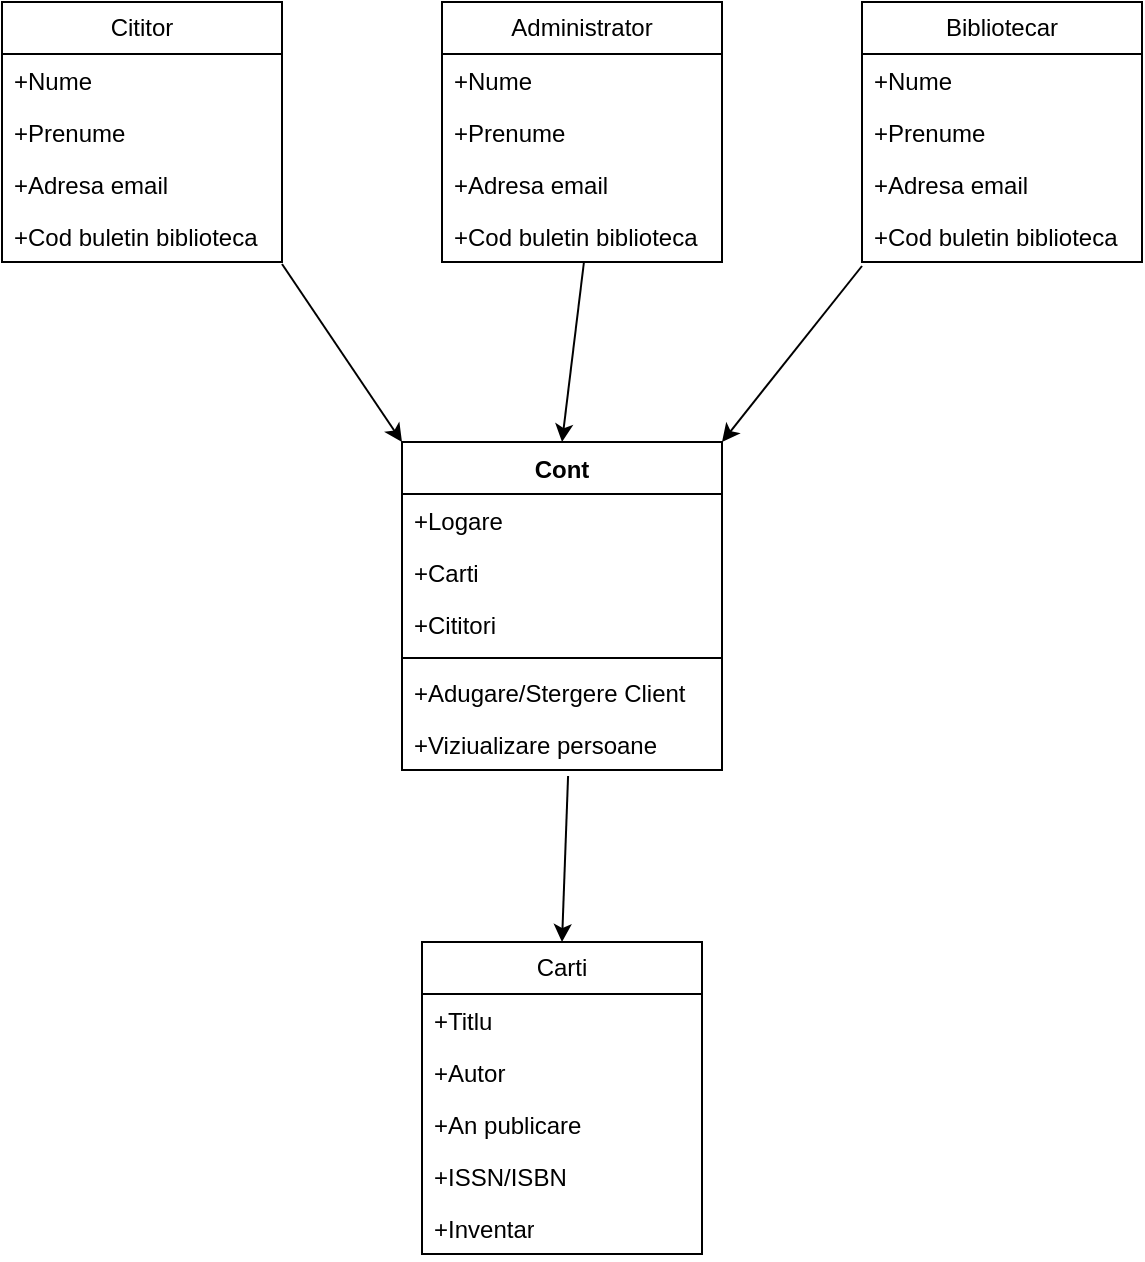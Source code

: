 <mxfile scale="1" border="0" version="24.9.0">
  <diagram name="Page-1" id="BulN6YcXsGgppmdgQSjT">
    <mxGraphModel grid="1" page="1" gridSize="10" guides="1" tooltips="1" connect="1" arrows="1" fold="1" pageScale="1" pageWidth="827" pageHeight="583" math="0" shadow="0">
      <root>
        <mxCell id="0" />
        <mxCell id="1" parent="0" />
        <mxCell id="OIKubroH4fajOnPLt1ib-1" value="Cititor" style="swimlane;fontStyle=0;childLayout=stackLayout;horizontal=1;startSize=26;fillColor=none;horizontalStack=0;resizeParent=1;resizeParentMax=0;resizeLast=0;collapsible=1;marginBottom=0;whiteSpace=wrap;html=1;" vertex="1" parent="1">
          <mxGeometry x="110" y="130" width="140" height="130" as="geometry" />
        </mxCell>
        <mxCell id="OIKubroH4fajOnPLt1ib-2" value="+Nume" style="text;strokeColor=none;fillColor=none;align=left;verticalAlign=top;spacingLeft=4;spacingRight=4;overflow=hidden;rotatable=0;points=[[0,0.5],[1,0.5]];portConstraint=eastwest;whiteSpace=wrap;html=1;" vertex="1" parent="OIKubroH4fajOnPLt1ib-1">
          <mxGeometry y="26" width="140" height="26" as="geometry" />
        </mxCell>
        <mxCell id="OIKubroH4fajOnPLt1ib-3" value="+Prenume" style="text;strokeColor=none;fillColor=none;align=left;verticalAlign=top;spacingLeft=4;spacingRight=4;overflow=hidden;rotatable=0;points=[[0,0.5],[1,0.5]];portConstraint=eastwest;whiteSpace=wrap;html=1;" vertex="1" parent="OIKubroH4fajOnPLt1ib-1">
          <mxGeometry y="52" width="140" height="26" as="geometry" />
        </mxCell>
        <mxCell id="OIKubroH4fajOnPLt1ib-4" value="+Adresa email" style="text;strokeColor=none;fillColor=none;align=left;verticalAlign=top;spacingLeft=4;spacingRight=4;overflow=hidden;rotatable=0;points=[[0,0.5],[1,0.5]];portConstraint=eastwest;whiteSpace=wrap;html=1;" vertex="1" parent="OIKubroH4fajOnPLt1ib-1">
          <mxGeometry y="78" width="140" height="26" as="geometry" />
        </mxCell>
        <mxCell id="OIKubroH4fajOnPLt1ib-5" value="+Cod buletin biblioteca" style="text;strokeColor=none;fillColor=none;align=left;verticalAlign=top;spacingLeft=4;spacingRight=4;overflow=hidden;rotatable=0;points=[[0,0.5],[1,0.5]];portConstraint=eastwest;whiteSpace=wrap;html=1;" vertex="1" parent="OIKubroH4fajOnPLt1ib-1">
          <mxGeometry y="104" width="140" height="26" as="geometry" />
        </mxCell>
        <mxCell id="OIKubroH4fajOnPLt1ib-6" value="Administrator" style="swimlane;fontStyle=0;childLayout=stackLayout;horizontal=1;startSize=26;fillColor=none;horizontalStack=0;resizeParent=1;resizeParentMax=0;resizeLast=0;collapsible=1;marginBottom=0;whiteSpace=wrap;html=1;" vertex="1" parent="1">
          <mxGeometry x="330" y="130" width="140" height="130" as="geometry" />
        </mxCell>
        <mxCell id="OIKubroH4fajOnPLt1ib-7" value="+Nume" style="text;strokeColor=none;fillColor=none;align=left;verticalAlign=top;spacingLeft=4;spacingRight=4;overflow=hidden;rotatable=0;points=[[0,0.5],[1,0.5]];portConstraint=eastwest;whiteSpace=wrap;html=1;" vertex="1" parent="OIKubroH4fajOnPLt1ib-6">
          <mxGeometry y="26" width="140" height="26" as="geometry" />
        </mxCell>
        <mxCell id="OIKubroH4fajOnPLt1ib-8" value="+Prenume" style="text;strokeColor=none;fillColor=none;align=left;verticalAlign=top;spacingLeft=4;spacingRight=4;overflow=hidden;rotatable=0;points=[[0,0.5],[1,0.5]];portConstraint=eastwest;whiteSpace=wrap;html=1;" vertex="1" parent="OIKubroH4fajOnPLt1ib-6">
          <mxGeometry y="52" width="140" height="26" as="geometry" />
        </mxCell>
        <mxCell id="OIKubroH4fajOnPLt1ib-9" value="+Adresa email" style="text;strokeColor=none;fillColor=none;align=left;verticalAlign=top;spacingLeft=4;spacingRight=4;overflow=hidden;rotatable=0;points=[[0,0.5],[1,0.5]];portConstraint=eastwest;whiteSpace=wrap;html=1;" vertex="1" parent="OIKubroH4fajOnPLt1ib-6">
          <mxGeometry y="78" width="140" height="26" as="geometry" />
        </mxCell>
        <mxCell id="OIKubroH4fajOnPLt1ib-10" value="+Cod buletin biblioteca" style="text;strokeColor=none;fillColor=none;align=left;verticalAlign=top;spacingLeft=4;spacingRight=4;overflow=hidden;rotatable=0;points=[[0,0.5],[1,0.5]];portConstraint=eastwest;whiteSpace=wrap;html=1;" vertex="1" parent="OIKubroH4fajOnPLt1ib-6">
          <mxGeometry y="104" width="140" height="26" as="geometry" />
        </mxCell>
        <mxCell id="OIKubroH4fajOnPLt1ib-11" value="Bibliotecar" style="swimlane;fontStyle=0;childLayout=stackLayout;horizontal=1;startSize=26;fillColor=none;horizontalStack=0;resizeParent=1;resizeParentMax=0;resizeLast=0;collapsible=1;marginBottom=0;whiteSpace=wrap;html=1;" vertex="1" parent="1">
          <mxGeometry x="540" y="130" width="140" height="130" as="geometry" />
        </mxCell>
        <mxCell id="OIKubroH4fajOnPLt1ib-12" value="+Nume" style="text;strokeColor=none;fillColor=none;align=left;verticalAlign=top;spacingLeft=4;spacingRight=4;overflow=hidden;rotatable=0;points=[[0,0.5],[1,0.5]];portConstraint=eastwest;whiteSpace=wrap;html=1;" vertex="1" parent="OIKubroH4fajOnPLt1ib-11">
          <mxGeometry y="26" width="140" height="26" as="geometry" />
        </mxCell>
        <mxCell id="OIKubroH4fajOnPLt1ib-13" value="+Prenume" style="text;strokeColor=none;fillColor=none;align=left;verticalAlign=top;spacingLeft=4;spacingRight=4;overflow=hidden;rotatable=0;points=[[0,0.5],[1,0.5]];portConstraint=eastwest;whiteSpace=wrap;html=1;" vertex="1" parent="OIKubroH4fajOnPLt1ib-11">
          <mxGeometry y="52" width="140" height="26" as="geometry" />
        </mxCell>
        <mxCell id="OIKubroH4fajOnPLt1ib-14" value="+Adresa email" style="text;strokeColor=none;fillColor=none;align=left;verticalAlign=top;spacingLeft=4;spacingRight=4;overflow=hidden;rotatable=0;points=[[0,0.5],[1,0.5]];portConstraint=eastwest;whiteSpace=wrap;html=1;" vertex="1" parent="OIKubroH4fajOnPLt1ib-11">
          <mxGeometry y="78" width="140" height="26" as="geometry" />
        </mxCell>
        <mxCell id="OIKubroH4fajOnPLt1ib-15" value="+Cod buletin biblioteca" style="text;strokeColor=none;fillColor=none;align=left;verticalAlign=top;spacingLeft=4;spacingRight=4;overflow=hidden;rotatable=0;points=[[0,0.5],[1,0.5]];portConstraint=eastwest;whiteSpace=wrap;html=1;" vertex="1" parent="OIKubroH4fajOnPLt1ib-11">
          <mxGeometry y="104" width="140" height="26" as="geometry" />
        </mxCell>
        <mxCell id="OIKubroH4fajOnPLt1ib-16" value="Carti" style="swimlane;fontStyle=0;childLayout=stackLayout;horizontal=1;startSize=26;fillColor=none;horizontalStack=0;resizeParent=1;resizeParentMax=0;resizeLast=0;collapsible=1;marginBottom=0;whiteSpace=wrap;html=1;" vertex="1" parent="1">
          <mxGeometry x="320" y="600" width="140" height="156" as="geometry" />
        </mxCell>
        <mxCell id="OIKubroH4fajOnPLt1ib-17" value="+Titlu" style="text;strokeColor=none;fillColor=none;align=left;verticalAlign=top;spacingLeft=4;spacingRight=4;overflow=hidden;rotatable=0;points=[[0,0.5],[1,0.5]];portConstraint=eastwest;whiteSpace=wrap;html=1;" vertex="1" parent="OIKubroH4fajOnPLt1ib-16">
          <mxGeometry y="26" width="140" height="26" as="geometry" />
        </mxCell>
        <mxCell id="OIKubroH4fajOnPLt1ib-18" value="+Autor" style="text;strokeColor=none;fillColor=none;align=left;verticalAlign=top;spacingLeft=4;spacingRight=4;overflow=hidden;rotatable=0;points=[[0,0.5],[1,0.5]];portConstraint=eastwest;whiteSpace=wrap;html=1;" vertex="1" parent="OIKubroH4fajOnPLt1ib-16">
          <mxGeometry y="52" width="140" height="26" as="geometry" />
        </mxCell>
        <mxCell id="OIKubroH4fajOnPLt1ib-19" value="+An publicare" style="text;strokeColor=none;fillColor=none;align=left;verticalAlign=top;spacingLeft=4;spacingRight=4;overflow=hidden;rotatable=0;points=[[0,0.5],[1,0.5]];portConstraint=eastwest;whiteSpace=wrap;html=1;" vertex="1" parent="OIKubroH4fajOnPLt1ib-16">
          <mxGeometry y="78" width="140" height="26" as="geometry" />
        </mxCell>
        <mxCell id="OIKubroH4fajOnPLt1ib-20" value="+ISSN/ISBN" style="text;strokeColor=none;fillColor=none;align=left;verticalAlign=top;spacingLeft=4;spacingRight=4;overflow=hidden;rotatable=0;points=[[0,0.5],[1,0.5]];portConstraint=eastwest;whiteSpace=wrap;html=1;" vertex="1" parent="OIKubroH4fajOnPLt1ib-16">
          <mxGeometry y="104" width="140" height="26" as="geometry" />
        </mxCell>
        <mxCell id="OIKubroH4fajOnPLt1ib-21" value="+Inventar" style="text;strokeColor=none;fillColor=none;align=left;verticalAlign=top;spacingLeft=4;spacingRight=4;overflow=hidden;rotatable=0;points=[[0,0.5],[1,0.5]];portConstraint=eastwest;whiteSpace=wrap;html=1;" vertex="1" parent="OIKubroH4fajOnPLt1ib-16">
          <mxGeometry y="130" width="140" height="26" as="geometry" />
        </mxCell>
        <mxCell id="OIKubroH4fajOnPLt1ib-26" value="Cont" style="swimlane;fontStyle=1;align=center;verticalAlign=top;childLayout=stackLayout;horizontal=1;startSize=26;horizontalStack=0;resizeParent=1;resizeParentMax=0;resizeLast=0;collapsible=1;marginBottom=0;whiteSpace=wrap;html=1;" vertex="1" parent="1">
          <mxGeometry x="310" y="350" width="160" height="164" as="geometry" />
        </mxCell>
        <mxCell id="OIKubroH4fajOnPLt1ib-27" value="+Logare" style="text;strokeColor=none;fillColor=none;align=left;verticalAlign=top;spacingLeft=4;spacingRight=4;overflow=hidden;rotatable=0;points=[[0,0.5],[1,0.5]];portConstraint=eastwest;whiteSpace=wrap;html=1;" vertex="1" parent="OIKubroH4fajOnPLt1ib-26">
          <mxGeometry y="26" width="160" height="26" as="geometry" />
        </mxCell>
        <mxCell id="OIKubroH4fajOnPLt1ib-31" value="+Carti" style="text;strokeColor=none;fillColor=none;align=left;verticalAlign=top;spacingLeft=4;spacingRight=4;overflow=hidden;rotatable=0;points=[[0,0.5],[1,0.5]];portConstraint=eastwest;whiteSpace=wrap;html=1;" vertex="1" parent="OIKubroH4fajOnPLt1ib-26">
          <mxGeometry y="52" width="160" height="26" as="geometry" />
        </mxCell>
        <mxCell id="OIKubroH4fajOnPLt1ib-32" value="+Cititori" style="text;strokeColor=none;fillColor=none;align=left;verticalAlign=top;spacingLeft=4;spacingRight=4;overflow=hidden;rotatable=0;points=[[0,0.5],[1,0.5]];portConstraint=eastwest;whiteSpace=wrap;html=1;" vertex="1" parent="OIKubroH4fajOnPLt1ib-26">
          <mxGeometry y="78" width="160" height="26" as="geometry" />
        </mxCell>
        <mxCell id="OIKubroH4fajOnPLt1ib-28" value="" style="line;strokeWidth=1;fillColor=none;align=left;verticalAlign=middle;spacingTop=-1;spacingLeft=3;spacingRight=3;rotatable=0;labelPosition=right;points=[];portConstraint=eastwest;strokeColor=inherit;" vertex="1" parent="OIKubroH4fajOnPLt1ib-26">
          <mxGeometry y="104" width="160" height="8" as="geometry" />
        </mxCell>
        <mxCell id="OIKubroH4fajOnPLt1ib-29" value="+Adugare/Stergere Client" style="text;strokeColor=none;fillColor=none;align=left;verticalAlign=top;spacingLeft=4;spacingRight=4;overflow=hidden;rotatable=0;points=[[0,0.5],[1,0.5]];portConstraint=eastwest;whiteSpace=wrap;html=1;" vertex="1" parent="OIKubroH4fajOnPLt1ib-26">
          <mxGeometry y="112" width="160" height="26" as="geometry" />
        </mxCell>
        <mxCell id="OIKubroH4fajOnPLt1ib-30" value="+Viziualizare persoane" style="text;strokeColor=none;fillColor=none;align=left;verticalAlign=top;spacingLeft=4;spacingRight=4;overflow=hidden;rotatable=0;points=[[0,0.5],[1,0.5]];portConstraint=eastwest;whiteSpace=wrap;html=1;" vertex="1" parent="OIKubroH4fajOnPLt1ib-26">
          <mxGeometry y="138" width="160" height="26" as="geometry" />
        </mxCell>
        <mxCell id="OIKubroH4fajOnPLt1ib-33" value="" style="endArrow=classic;html=1;rounded=0;exitX=1;exitY=1.038;exitDx=0;exitDy=0;exitPerimeter=0;entryX=0;entryY=0;entryDx=0;entryDy=0;" edge="1" parent="1" source="OIKubroH4fajOnPLt1ib-5" target="OIKubroH4fajOnPLt1ib-26">
          <mxGeometry width="50" height="50" relative="1" as="geometry">
            <mxPoint x="390" y="610" as="sourcePoint" />
            <mxPoint x="440" y="560" as="targetPoint" />
          </mxGeometry>
        </mxCell>
        <mxCell id="OIKubroH4fajOnPLt1ib-34" value="" style="endArrow=classic;html=1;rounded=0;exitX=0.507;exitY=1;exitDx=0;exitDy=0;exitPerimeter=0;entryX=0.5;entryY=0;entryDx=0;entryDy=0;" edge="1" parent="1" source="OIKubroH4fajOnPLt1ib-10" target="OIKubroH4fajOnPLt1ib-26">
          <mxGeometry width="50" height="50" relative="1" as="geometry">
            <mxPoint x="390" y="610" as="sourcePoint" />
            <mxPoint x="440" y="560" as="targetPoint" />
          </mxGeometry>
        </mxCell>
        <mxCell id="OIKubroH4fajOnPLt1ib-35" value="" style="endArrow=classic;html=1;rounded=0;exitX=0;exitY=1.077;exitDx=0;exitDy=0;exitPerimeter=0;entryX=1;entryY=0;entryDx=0;entryDy=0;" edge="1" parent="1" source="OIKubroH4fajOnPLt1ib-15" target="OIKubroH4fajOnPLt1ib-26">
          <mxGeometry width="50" height="50" relative="1" as="geometry">
            <mxPoint x="390" y="610" as="sourcePoint" />
            <mxPoint x="440" y="560" as="targetPoint" />
          </mxGeometry>
        </mxCell>
        <mxCell id="OIKubroH4fajOnPLt1ib-36" value="" style="endArrow=classic;html=1;rounded=0;exitX=0.519;exitY=1.115;exitDx=0;exitDy=0;exitPerimeter=0;entryX=0.5;entryY=0;entryDx=0;entryDy=0;" edge="1" parent="1" source="OIKubroH4fajOnPLt1ib-30" target="OIKubroH4fajOnPLt1ib-16">
          <mxGeometry width="50" height="50" relative="1" as="geometry">
            <mxPoint x="390" y="610" as="sourcePoint" />
            <mxPoint x="440" y="560" as="targetPoint" />
          </mxGeometry>
        </mxCell>
      </root>
    </mxGraphModel>
  </diagram>
</mxfile>
